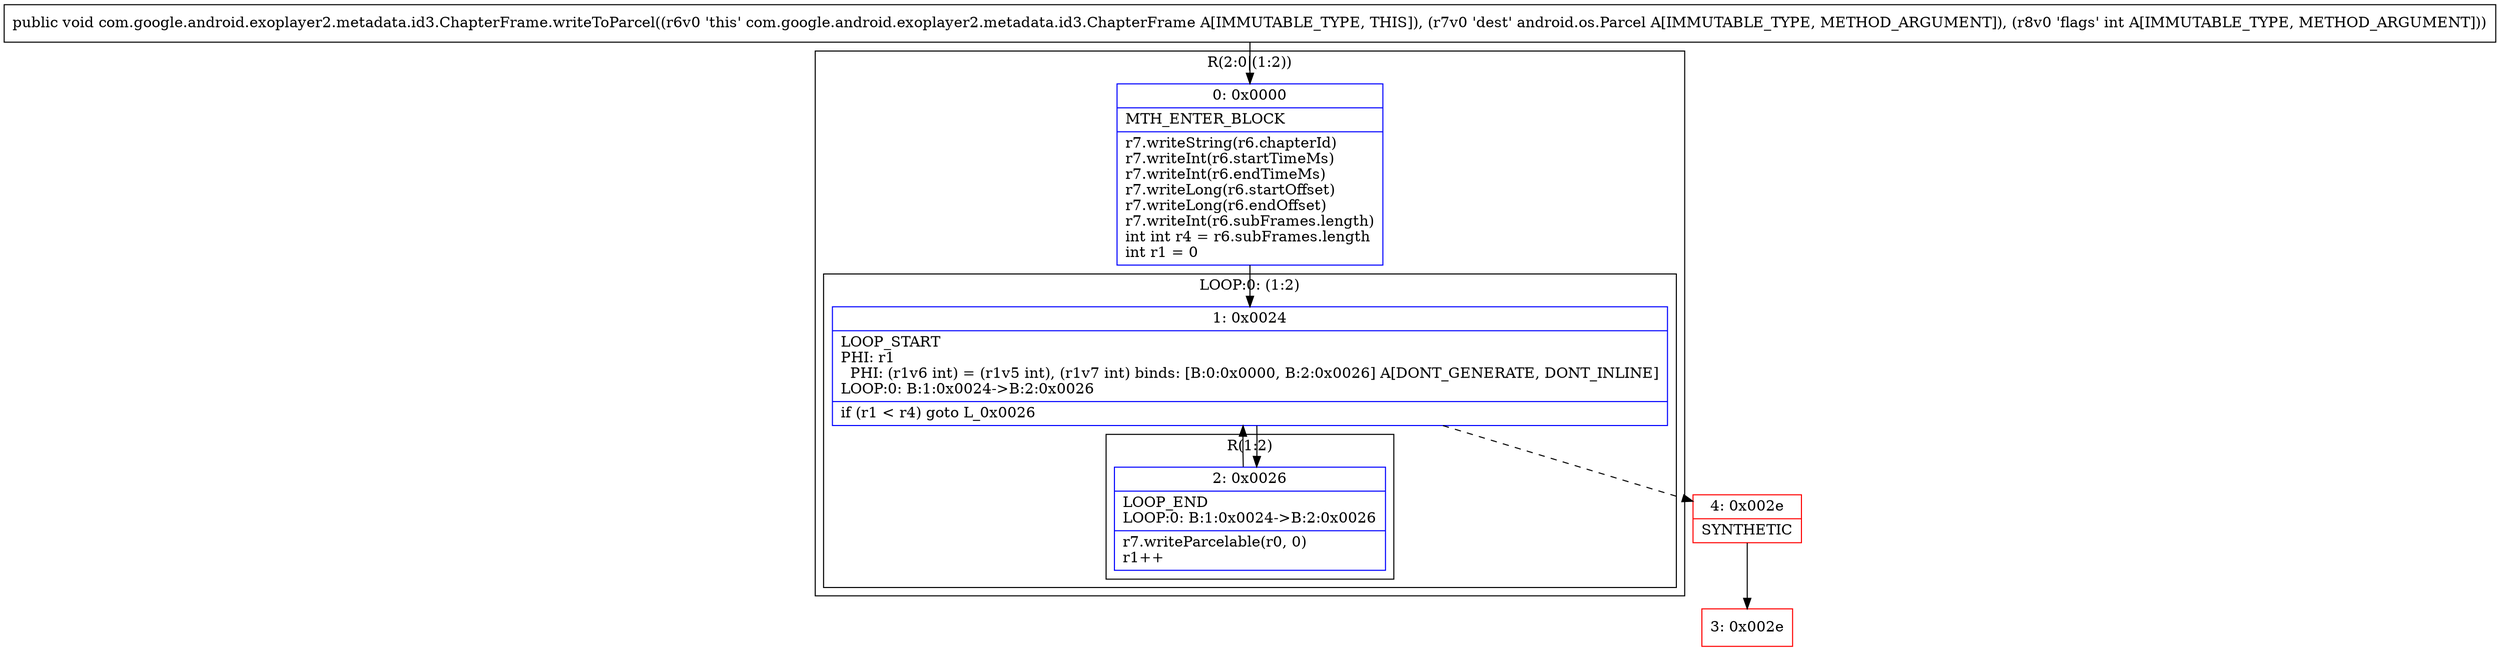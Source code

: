 digraph "CFG forcom.google.android.exoplayer2.metadata.id3.ChapterFrame.writeToParcel(Landroid\/os\/Parcel;I)V" {
subgraph cluster_Region_734273617 {
label = "R(2:0|(1:2))";
node [shape=record,color=blue];
Node_0 [shape=record,label="{0\:\ 0x0000|MTH_ENTER_BLOCK\l|r7.writeString(r6.chapterId)\lr7.writeInt(r6.startTimeMs)\lr7.writeInt(r6.endTimeMs)\lr7.writeLong(r6.startOffset)\lr7.writeLong(r6.endOffset)\lr7.writeInt(r6.subFrames.length)\lint int r4 = r6.subFrames.length\lint r1 = 0\l}"];
subgraph cluster_LoopRegion_203951565 {
label = "LOOP:0: (1:2)";
node [shape=record,color=blue];
Node_1 [shape=record,label="{1\:\ 0x0024|LOOP_START\lPHI: r1 \l  PHI: (r1v6 int) = (r1v5 int), (r1v7 int) binds: [B:0:0x0000, B:2:0x0026] A[DONT_GENERATE, DONT_INLINE]\lLOOP:0: B:1:0x0024\-\>B:2:0x0026\l|if (r1 \< r4) goto L_0x0026\l}"];
subgraph cluster_Region_541765391 {
label = "R(1:2)";
node [shape=record,color=blue];
Node_2 [shape=record,label="{2\:\ 0x0026|LOOP_END\lLOOP:0: B:1:0x0024\-\>B:2:0x0026\l|r7.writeParcelable(r0, 0)\lr1++\l}"];
}
}
}
Node_3 [shape=record,color=red,label="{3\:\ 0x002e}"];
Node_4 [shape=record,color=red,label="{4\:\ 0x002e|SYNTHETIC\l}"];
MethodNode[shape=record,label="{public void com.google.android.exoplayer2.metadata.id3.ChapterFrame.writeToParcel((r6v0 'this' com.google.android.exoplayer2.metadata.id3.ChapterFrame A[IMMUTABLE_TYPE, THIS]), (r7v0 'dest' android.os.Parcel A[IMMUTABLE_TYPE, METHOD_ARGUMENT]), (r8v0 'flags' int A[IMMUTABLE_TYPE, METHOD_ARGUMENT])) }"];
MethodNode -> Node_0;
Node_0 -> Node_1;
Node_1 -> Node_2;
Node_1 -> Node_4[style=dashed];
Node_2 -> Node_1;
Node_4 -> Node_3;
}

